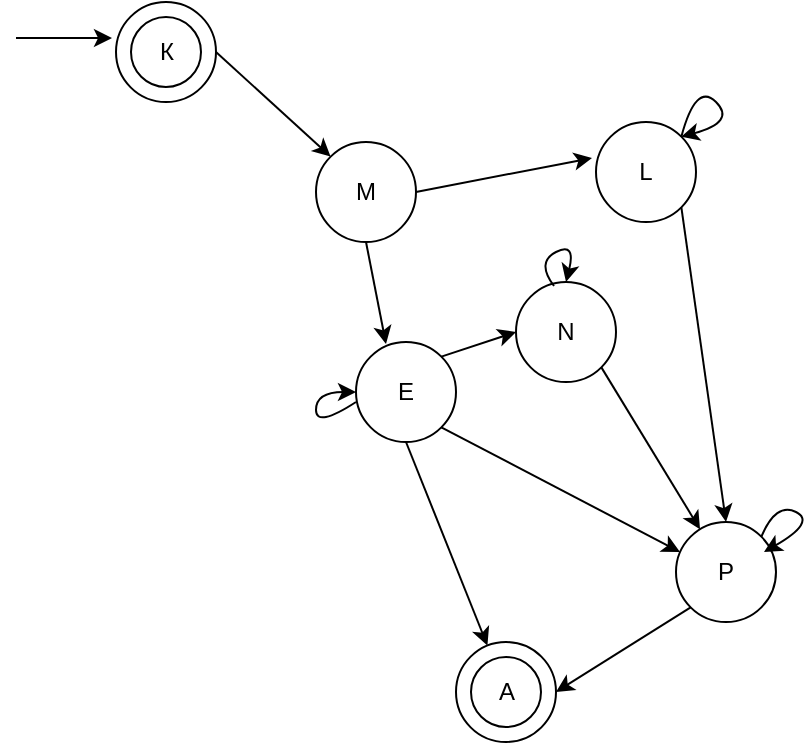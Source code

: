 <mxfile version="26.2.5">
  <diagram name="Страница — 1" id="kRkL2-HPpkp1dRHXzoho">
    <mxGraphModel dx="1059" dy="478" grid="1" gridSize="10" guides="1" tooltips="1" connect="1" arrows="1" fold="1" page="1" pageScale="1" pageWidth="827" pageHeight="1169" math="0" shadow="0">
      <root>
        <mxCell id="0" />
        <mxCell id="1" parent="0" />
        <mxCell id="KnDI2fuQC6FcorMMB8ms-2" value="" style="ellipse;whiteSpace=wrap;html=1;" vertex="1" parent="1">
          <mxGeometry x="200" y="140" width="50" height="50" as="geometry" />
        </mxCell>
        <mxCell id="KnDI2fuQC6FcorMMB8ms-3" value="К" style="ellipse;whiteSpace=wrap;html=1;" vertex="1" parent="1">
          <mxGeometry x="207.5" y="147.5" width="35" height="35" as="geometry" />
        </mxCell>
        <mxCell id="KnDI2fuQC6FcorMMB8ms-4" value="" style="ellipse;whiteSpace=wrap;html=1;" vertex="1" parent="1">
          <mxGeometry x="370" y="460" width="50" height="50" as="geometry" />
        </mxCell>
        <mxCell id="KnDI2fuQC6FcorMMB8ms-5" value="А" style="ellipse;whiteSpace=wrap;html=1;" vertex="1" parent="1">
          <mxGeometry x="377.5" y="467.5" width="35" height="35" as="geometry" />
        </mxCell>
        <mxCell id="KnDI2fuQC6FcorMMB8ms-6" value="L" style="ellipse;whiteSpace=wrap;html=1;" vertex="1" parent="1">
          <mxGeometry x="440" y="200" width="50" height="50" as="geometry" />
        </mxCell>
        <mxCell id="KnDI2fuQC6FcorMMB8ms-7" value="M" style="ellipse;whiteSpace=wrap;html=1;" vertex="1" parent="1">
          <mxGeometry x="300" y="210" width="50" height="50" as="geometry" />
        </mxCell>
        <mxCell id="KnDI2fuQC6FcorMMB8ms-8" value="E" style="ellipse;whiteSpace=wrap;html=1;" vertex="1" parent="1">
          <mxGeometry x="320" y="310" width="50" height="50" as="geometry" />
        </mxCell>
        <mxCell id="KnDI2fuQC6FcorMMB8ms-9" value="P" style="ellipse;whiteSpace=wrap;html=1;" vertex="1" parent="1">
          <mxGeometry x="480" y="400" width="50" height="50" as="geometry" />
        </mxCell>
        <mxCell id="KnDI2fuQC6FcorMMB8ms-10" value="N" style="ellipse;whiteSpace=wrap;html=1;" vertex="1" parent="1">
          <mxGeometry x="400" y="280" width="50" height="50" as="geometry" />
        </mxCell>
        <mxCell id="KnDI2fuQC6FcorMMB8ms-11" value="" style="endArrow=classic;html=1;rounded=0;entryX=-0.04;entryY=0.36;entryDx=0;entryDy=0;entryPerimeter=0;" edge="1" parent="1" target="KnDI2fuQC6FcorMMB8ms-2">
          <mxGeometry width="50" height="50" relative="1" as="geometry">
            <mxPoint x="150" y="158" as="sourcePoint" />
            <mxPoint x="170" y="160" as="targetPoint" />
          </mxGeometry>
        </mxCell>
        <mxCell id="KnDI2fuQC6FcorMMB8ms-12" value="" style="endArrow=classic;html=1;rounded=0;exitX=1;exitY=0.5;exitDx=0;exitDy=0;entryX=0;entryY=0;entryDx=0;entryDy=0;" edge="1" parent="1" source="KnDI2fuQC6FcorMMB8ms-2" target="KnDI2fuQC6FcorMMB8ms-7">
          <mxGeometry width="50" height="50" relative="1" as="geometry">
            <mxPoint x="250" y="270" as="sourcePoint" />
            <mxPoint x="300" y="220" as="targetPoint" />
          </mxGeometry>
        </mxCell>
        <mxCell id="KnDI2fuQC6FcorMMB8ms-13" value="" style="endArrow=classic;html=1;rounded=0;exitX=1;exitY=0.5;exitDx=0;exitDy=0;entryX=-0.04;entryY=0.36;entryDx=0;entryDy=0;entryPerimeter=0;" edge="1" parent="1" source="KnDI2fuQC6FcorMMB8ms-7" target="KnDI2fuQC6FcorMMB8ms-6">
          <mxGeometry width="50" height="50" relative="1" as="geometry">
            <mxPoint x="355.5" y="190" as="sourcePoint" />
            <mxPoint x="412.5" y="242" as="targetPoint" />
          </mxGeometry>
        </mxCell>
        <mxCell id="KnDI2fuQC6FcorMMB8ms-14" value="" style="curved=1;endArrow=classic;html=1;rounded=0;exitX=1;exitY=0;exitDx=0;exitDy=0;entryX=1;entryY=0;entryDx=0;entryDy=0;" edge="1" parent="1" source="KnDI2fuQC6FcorMMB8ms-6" target="KnDI2fuQC6FcorMMB8ms-6">
          <mxGeometry width="50" height="50" relative="1" as="geometry">
            <mxPoint x="540" y="230" as="sourcePoint" />
            <mxPoint x="540" y="170" as="targetPoint" />
            <Array as="points">
              <mxPoint x="490" y="180" />
              <mxPoint x="510" y="200" />
            </Array>
          </mxGeometry>
        </mxCell>
        <mxCell id="KnDI2fuQC6FcorMMB8ms-16" value="" style="endArrow=classic;html=1;rounded=0;exitX=1;exitY=1;exitDx=0;exitDy=0;entryX=0.5;entryY=0;entryDx=0;entryDy=0;" edge="1" parent="1" source="KnDI2fuQC6FcorMMB8ms-6" target="KnDI2fuQC6FcorMMB8ms-9">
          <mxGeometry width="50" height="50" relative="1" as="geometry">
            <mxPoint x="510" y="350" as="sourcePoint" />
            <mxPoint x="560" y="300" as="targetPoint" />
          </mxGeometry>
        </mxCell>
        <mxCell id="KnDI2fuQC6FcorMMB8ms-17" value="" style="endArrow=classic;html=1;rounded=0;exitX=0.5;exitY=1;exitDx=0;exitDy=0;entryX=0.3;entryY=0.02;entryDx=0;entryDy=0;entryPerimeter=0;" edge="1" parent="1" source="KnDI2fuQC6FcorMMB8ms-7" target="KnDI2fuQC6FcorMMB8ms-8">
          <mxGeometry width="50" height="50" relative="1" as="geometry">
            <mxPoint x="300" y="320" as="sourcePoint" />
            <mxPoint x="350" y="270" as="targetPoint" />
          </mxGeometry>
        </mxCell>
        <mxCell id="KnDI2fuQC6FcorMMB8ms-18" value="" style="endArrow=classic;html=1;rounded=0;exitX=1;exitY=0;exitDx=0;exitDy=0;entryX=0;entryY=0.5;entryDx=0;entryDy=0;" edge="1" parent="1" source="KnDI2fuQC6FcorMMB8ms-8" target="KnDI2fuQC6FcorMMB8ms-10">
          <mxGeometry width="50" height="50" relative="1" as="geometry">
            <mxPoint x="270" y="480" as="sourcePoint" />
            <mxPoint x="320" y="430" as="targetPoint" />
          </mxGeometry>
        </mxCell>
        <mxCell id="KnDI2fuQC6FcorMMB8ms-19" value="" style="curved=1;endArrow=classic;html=1;rounded=0;exitX=0.38;exitY=0.04;exitDx=0;exitDy=0;entryX=0.5;entryY=0;entryDx=0;entryDy=0;exitPerimeter=0;" edge="1" parent="1" source="KnDI2fuQC6FcorMMB8ms-10" target="KnDI2fuQC6FcorMMB8ms-10">
          <mxGeometry width="50" height="50" relative="1" as="geometry">
            <mxPoint x="493" y="217" as="sourcePoint" />
            <mxPoint x="501" y="229" as="targetPoint" />
            <Array as="points">
              <mxPoint x="410" y="270" />
              <mxPoint x="430" y="260" />
            </Array>
          </mxGeometry>
        </mxCell>
        <mxCell id="KnDI2fuQC6FcorMMB8ms-20" value="" style="endArrow=classic;html=1;rounded=0;exitX=1;exitY=1;exitDx=0;exitDy=0;" edge="1" parent="1" source="KnDI2fuQC6FcorMMB8ms-10" target="KnDI2fuQC6FcorMMB8ms-9">
          <mxGeometry width="50" height="50" relative="1" as="geometry">
            <mxPoint x="380" y="430" as="sourcePoint" />
            <mxPoint x="430" y="380" as="targetPoint" />
          </mxGeometry>
        </mxCell>
        <mxCell id="KnDI2fuQC6FcorMMB8ms-21" value="" style="curved=1;endArrow=classic;html=1;rounded=0;exitX=0;exitY=0.6;exitDx=0;exitDy=0;entryX=0;entryY=0.5;entryDx=0;entryDy=0;exitPerimeter=0;" edge="1" parent="1" source="KnDI2fuQC6FcorMMB8ms-8" target="KnDI2fuQC6FcorMMB8ms-8">
          <mxGeometry width="50" height="50" relative="1" as="geometry">
            <mxPoint x="429" y="292" as="sourcePoint" />
            <mxPoint x="435" y="290" as="targetPoint" />
            <Array as="points">
              <mxPoint x="300" y="353" />
              <mxPoint x="300" y="335" />
            </Array>
          </mxGeometry>
        </mxCell>
        <mxCell id="KnDI2fuQC6FcorMMB8ms-23" value="" style="endArrow=classic;html=1;rounded=0;exitX=1;exitY=1;exitDx=0;exitDy=0;entryX=0.04;entryY=0.3;entryDx=0;entryDy=0;entryPerimeter=0;" edge="1" parent="1" source="KnDI2fuQC6FcorMMB8ms-8" target="KnDI2fuQC6FcorMMB8ms-9">
          <mxGeometry width="50" height="50" relative="1" as="geometry">
            <mxPoint x="360" y="440" as="sourcePoint" />
            <mxPoint x="410" y="390" as="targetPoint" />
          </mxGeometry>
        </mxCell>
        <mxCell id="KnDI2fuQC6FcorMMB8ms-24" value="" style="curved=1;endArrow=classic;html=1;rounded=0;exitX=1;exitY=0;exitDx=0;exitDy=0;entryX=0.88;entryY=0.3;entryDx=0;entryDy=0;entryPerimeter=0;" edge="1" parent="1" source="KnDI2fuQC6FcorMMB8ms-9" target="KnDI2fuQC6FcorMMB8ms-9">
          <mxGeometry width="50" height="50" relative="1" as="geometry">
            <mxPoint x="429" y="292" as="sourcePoint" />
            <mxPoint x="435" y="290" as="targetPoint" />
            <Array as="points">
              <mxPoint x="530" y="390" />
              <mxPoint x="550" y="400" />
            </Array>
          </mxGeometry>
        </mxCell>
        <mxCell id="KnDI2fuQC6FcorMMB8ms-25" value="" style="endArrow=classic;html=1;rounded=0;exitX=0;exitY=1;exitDx=0;exitDy=0;entryX=1;entryY=0.5;entryDx=0;entryDy=0;" edge="1" parent="1" source="KnDI2fuQC6FcorMMB8ms-9" target="KnDI2fuQC6FcorMMB8ms-4">
          <mxGeometry width="50" height="50" relative="1" as="geometry">
            <mxPoint x="510" y="530" as="sourcePoint" />
            <mxPoint x="560" y="480" as="targetPoint" />
          </mxGeometry>
        </mxCell>
        <mxCell id="KnDI2fuQC6FcorMMB8ms-26" value="" style="endArrow=classic;html=1;rounded=0;exitX=0.5;exitY=1;exitDx=0;exitDy=0;" edge="1" parent="1" source="KnDI2fuQC6FcorMMB8ms-8" target="KnDI2fuQC6FcorMMB8ms-4">
          <mxGeometry width="50" height="50" relative="1" as="geometry">
            <mxPoint x="280" y="450" as="sourcePoint" />
            <mxPoint x="330" y="400" as="targetPoint" />
          </mxGeometry>
        </mxCell>
      </root>
    </mxGraphModel>
  </diagram>
</mxfile>
